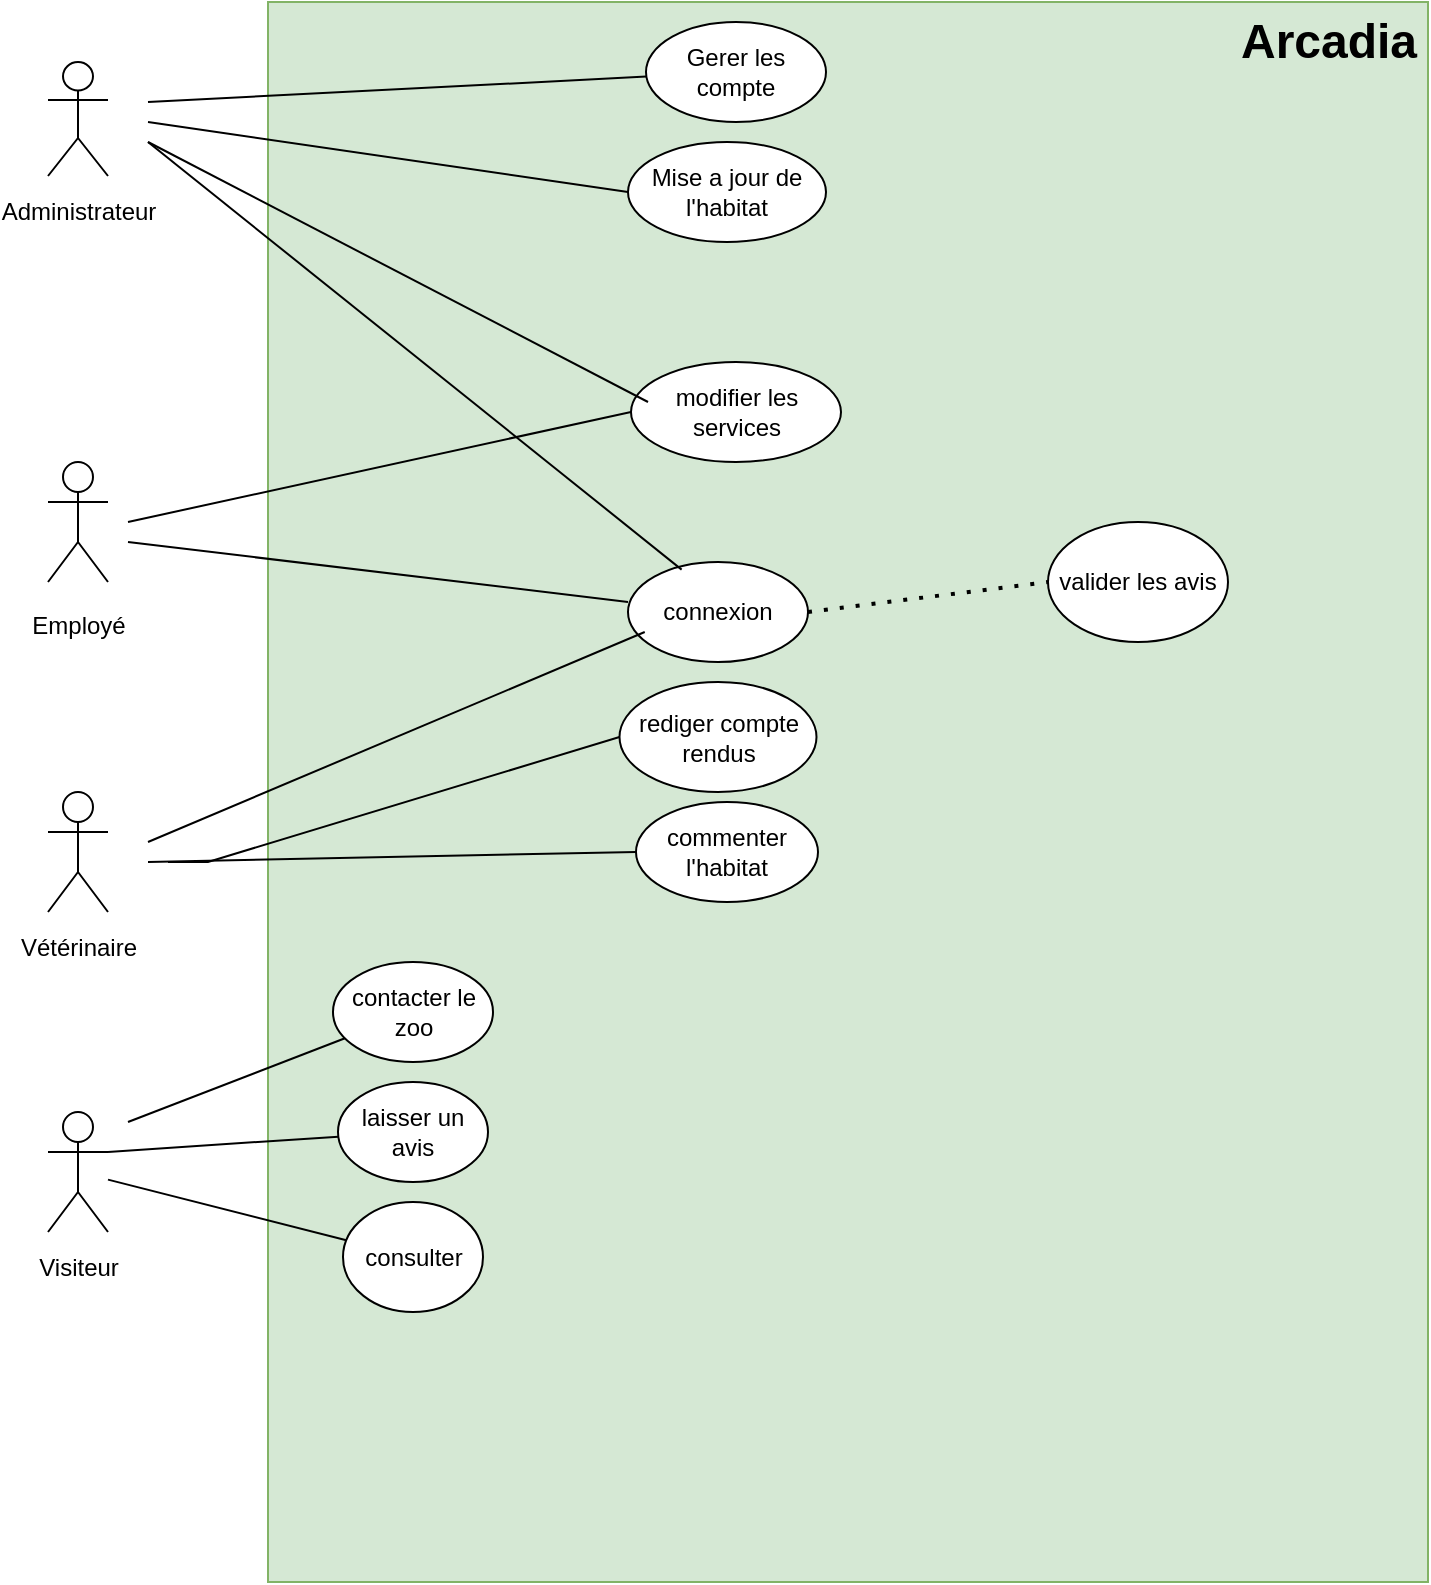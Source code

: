 <mxfile version="26.0.6">
  <diagram name="Page-1" id="hnQItk5lSM4qVQoCpoYG">
    <mxGraphModel dx="1042" dy="1734" grid="1" gridSize="10" guides="1" tooltips="1" connect="1" arrows="1" fold="1" page="1" pageScale="1" pageWidth="827" pageHeight="1169" math="0" shadow="0">
      <root>
        <mxCell id="0" />
        <mxCell id="1" parent="0" />
        <mxCell id="YwrkMSGQTlDaJBc3fdBS-1" value="" style="rounded=0;whiteSpace=wrap;html=1;fillColor=#d5e8d4;strokeColor=#82b366;" vertex="1" parent="1">
          <mxGeometry x="180" y="-30" width="580" height="790" as="geometry" />
        </mxCell>
        <mxCell id="YwrkMSGQTlDaJBc3fdBS-2" value="Arcadia" style="text;strokeColor=none;fillColor=none;html=1;fontSize=24;fontStyle=1;verticalAlign=middle;align=center;" vertex="1" parent="1">
          <mxGeometry x="660" y="-30" width="100" height="40" as="geometry" />
        </mxCell>
        <mxCell id="YwrkMSGQTlDaJBc3fdBS-3" value="consulter" style="ellipse;whiteSpace=wrap;html=1;" vertex="1" parent="1">
          <mxGeometry x="217.5" y="570" width="70" height="55" as="geometry" />
        </mxCell>
        <mxCell id="YwrkMSGQTlDaJBc3fdBS-8" value="Administrateur" style="shape=umlActor;verticalLabelPosition=bottom;verticalAlign=top;outlineConnect=0;rotation=0;html=1;spacing=6;" vertex="1" parent="1">
          <mxGeometry x="70" width="30" height="57" as="geometry" />
        </mxCell>
        <mxCell id="YwrkMSGQTlDaJBc3fdBS-13" value="Employé" style="shape=umlActor;verticalLabelPosition=bottom;verticalAlign=top;html=1;outlineConnect=0;spacing=10;" vertex="1" parent="1">
          <mxGeometry x="70" y="200" width="30" height="60" as="geometry" />
        </mxCell>
        <mxCell id="YwrkMSGQTlDaJBc3fdBS-14" value="Vétérinaire" style="shape=umlActor;verticalLabelPosition=bottom;verticalAlign=top;html=1;outlineConnect=0;spacing=6;" vertex="1" parent="1">
          <mxGeometry x="70" y="365" width="30" height="60" as="geometry" />
        </mxCell>
        <mxCell id="YwrkMSGQTlDaJBc3fdBS-15" value="Visiteur" style="shape=umlActor;verticalLabelPosition=bottom;verticalAlign=top;html=1;outlineConnect=0;spacing=6;" vertex="1" parent="1">
          <mxGeometry x="70" y="525" width="30" height="60" as="geometry" />
        </mxCell>
        <mxCell id="YwrkMSGQTlDaJBc3fdBS-16" value="" style="endArrow=none;html=1;rounded=0;" edge="1" parent="1" source="YwrkMSGQTlDaJBc3fdBS-3" target="YwrkMSGQTlDaJBc3fdBS-15">
          <mxGeometry width="50" height="50" relative="1" as="geometry">
            <mxPoint x="390" y="360" as="sourcePoint" />
            <mxPoint x="440" y="310" as="targetPoint" />
            <Array as="points" />
          </mxGeometry>
        </mxCell>
        <mxCell id="YwrkMSGQTlDaJBc3fdBS-17" value="laisser un avis" style="ellipse;whiteSpace=wrap;html=1;" vertex="1" parent="1">
          <mxGeometry x="215" y="510" width="75" height="50" as="geometry" />
        </mxCell>
        <mxCell id="YwrkMSGQTlDaJBc3fdBS-18" value="" style="endArrow=none;html=1;rounded=0;entryX=1;entryY=0.333;entryDx=0;entryDy=0;entryPerimeter=0;" edge="1" parent="1" source="YwrkMSGQTlDaJBc3fdBS-17" target="YwrkMSGQTlDaJBc3fdBS-15">
          <mxGeometry width="50" height="50" relative="1" as="geometry">
            <mxPoint x="390" y="360" as="sourcePoint" />
            <mxPoint x="440" y="310" as="targetPoint" />
          </mxGeometry>
        </mxCell>
        <mxCell id="YwrkMSGQTlDaJBc3fdBS-19" value="contacter le zoo" style="ellipse;whiteSpace=wrap;html=1;" vertex="1" parent="1">
          <mxGeometry x="212.5" y="450" width="80" height="50" as="geometry" />
        </mxCell>
        <mxCell id="YwrkMSGQTlDaJBc3fdBS-20" value="" style="endArrow=none;html=1;rounded=0;" edge="1" parent="1" source="YwrkMSGQTlDaJBc3fdBS-19">
          <mxGeometry width="50" height="50" relative="1" as="geometry">
            <mxPoint x="390" y="360" as="sourcePoint" />
            <mxPoint x="110" y="530" as="targetPoint" />
          </mxGeometry>
        </mxCell>
        <mxCell id="YwrkMSGQTlDaJBc3fdBS-21" value="Gerer les compte" style="ellipse;whiteSpace=wrap;html=1;" vertex="1" parent="1">
          <mxGeometry x="369" y="-20" width="90" height="50" as="geometry" />
        </mxCell>
        <mxCell id="YwrkMSGQTlDaJBc3fdBS-22" value="" style="endArrow=none;html=1;rounded=0;" edge="1" parent="1" source="YwrkMSGQTlDaJBc3fdBS-21">
          <mxGeometry width="50" height="50" relative="1" as="geometry">
            <mxPoint x="390" y="360" as="sourcePoint" />
            <mxPoint x="120" y="20" as="targetPoint" />
          </mxGeometry>
        </mxCell>
        <mxCell id="YwrkMSGQTlDaJBc3fdBS-28" value="connexion" style="ellipse;whiteSpace=wrap;html=1;" vertex="1" parent="1">
          <mxGeometry x="360" y="250" width="90" height="50" as="geometry" />
        </mxCell>
        <mxCell id="YwrkMSGQTlDaJBc3fdBS-29" value="" style="endArrow=none;html=1;rounded=0;exitX=0;exitY=0.4;exitDx=0;exitDy=0;exitPerimeter=0;" edge="1" parent="1" source="YwrkMSGQTlDaJBc3fdBS-28">
          <mxGeometry width="50" height="50" relative="1" as="geometry">
            <mxPoint x="390" y="260" as="sourcePoint" />
            <mxPoint x="110" y="240" as="targetPoint" />
          </mxGeometry>
        </mxCell>
        <mxCell id="YwrkMSGQTlDaJBc3fdBS-30" value="" style="endArrow=none;html=1;rounded=0;exitX=0.298;exitY=0.076;exitDx=0;exitDy=0;exitPerimeter=0;" edge="1" parent="1" source="YwrkMSGQTlDaJBc3fdBS-28">
          <mxGeometry width="50" height="50" relative="1" as="geometry">
            <mxPoint x="380" y="250" as="sourcePoint" />
            <mxPoint x="120" y="40" as="targetPoint" />
          </mxGeometry>
        </mxCell>
        <mxCell id="YwrkMSGQTlDaJBc3fdBS-31" value="" style="endArrow=none;html=1;rounded=0;entryX=0.093;entryY=0.7;entryDx=0;entryDy=0;entryPerimeter=0;" edge="1" parent="1" target="YwrkMSGQTlDaJBc3fdBS-28">
          <mxGeometry width="50" height="50" relative="1" as="geometry">
            <mxPoint x="120" y="390" as="sourcePoint" />
            <mxPoint x="440" y="310" as="targetPoint" />
          </mxGeometry>
        </mxCell>
        <mxCell id="YwrkMSGQTlDaJBc3fdBS-32" value="valider les avis" style="ellipse;whiteSpace=wrap;html=1;" vertex="1" parent="1">
          <mxGeometry x="570" y="230" width="90" height="60" as="geometry" />
        </mxCell>
        <mxCell id="YwrkMSGQTlDaJBc3fdBS-33" value="" style="endArrow=none;dashed=1;html=1;dashPattern=1 3;strokeWidth=2;rounded=0;entryX=0;entryY=0.5;entryDx=0;entryDy=0;exitX=1;exitY=0.5;exitDx=0;exitDy=0;" edge="1" parent="1" source="YwrkMSGQTlDaJBc3fdBS-28" target="YwrkMSGQTlDaJBc3fdBS-32">
          <mxGeometry width="50" height="50" relative="1" as="geometry">
            <mxPoint x="390" y="460" as="sourcePoint" />
            <mxPoint x="440" y="410" as="targetPoint" />
          </mxGeometry>
        </mxCell>
        <mxCell id="YwrkMSGQTlDaJBc3fdBS-34" value="Mise a jour de l&#39;habitat" style="ellipse;whiteSpace=wrap;html=1;" vertex="1" parent="1">
          <mxGeometry x="360" y="40" width="99" height="50" as="geometry" />
        </mxCell>
        <mxCell id="YwrkMSGQTlDaJBc3fdBS-35" value="" style="endArrow=none;html=1;rounded=0;entryX=0;entryY=0.5;entryDx=0;entryDy=0;" edge="1" parent="1" target="YwrkMSGQTlDaJBc3fdBS-34">
          <mxGeometry width="50" height="50" relative="1" as="geometry">
            <mxPoint x="120" y="30" as="sourcePoint" />
            <mxPoint x="440" y="210" as="targetPoint" />
          </mxGeometry>
        </mxCell>
        <mxCell id="YwrkMSGQTlDaJBc3fdBS-36" value="modifier les services" style="ellipse;whiteSpace=wrap;html=1;" vertex="1" parent="1">
          <mxGeometry x="361.5" y="150" width="105" height="50" as="geometry" />
        </mxCell>
        <mxCell id="YwrkMSGQTlDaJBc3fdBS-37" value="" style="endArrow=none;html=1;rounded=0;entryX=0;entryY=0.5;entryDx=0;entryDy=0;" edge="1" parent="1" target="YwrkMSGQTlDaJBc3fdBS-36">
          <mxGeometry width="50" height="50" relative="1" as="geometry">
            <mxPoint x="110" y="230" as="sourcePoint" />
            <mxPoint x="440" y="210" as="targetPoint" />
          </mxGeometry>
        </mxCell>
        <mxCell id="YwrkMSGQTlDaJBc3fdBS-38" value="" style="endArrow=none;html=1;rounded=0;entryX=0.081;entryY=0.4;entryDx=0;entryDy=0;entryPerimeter=0;" edge="1" parent="1" target="YwrkMSGQTlDaJBc3fdBS-36">
          <mxGeometry width="50" height="50" relative="1" as="geometry">
            <mxPoint x="120" y="40" as="sourcePoint" />
            <mxPoint x="360" y="170" as="targetPoint" />
          </mxGeometry>
        </mxCell>
        <mxCell id="YwrkMSGQTlDaJBc3fdBS-39" value="rediger compte rendus" style="ellipse;whiteSpace=wrap;html=1;" vertex="1" parent="1">
          <mxGeometry x="355.75" y="310" width="98.5" height="55" as="geometry" />
        </mxCell>
        <mxCell id="YwrkMSGQTlDaJBc3fdBS-40" value="" style="endArrow=none;html=1;rounded=0;entryX=0;entryY=0.5;entryDx=0;entryDy=0;" edge="1" parent="1" target="YwrkMSGQTlDaJBc3fdBS-39">
          <mxGeometry width="50" height="50" relative="1" as="geometry">
            <mxPoint x="130" y="400" as="sourcePoint" />
            <mxPoint x="440" y="210" as="targetPoint" />
            <Array as="points">
              <mxPoint x="150" y="400" />
            </Array>
          </mxGeometry>
        </mxCell>
        <mxCell id="YwrkMSGQTlDaJBc3fdBS-41" value="commenter l&#39;habitat" style="ellipse;whiteSpace=wrap;html=1;" vertex="1" parent="1">
          <mxGeometry x="364" y="370" width="91" height="50" as="geometry" />
        </mxCell>
        <mxCell id="YwrkMSGQTlDaJBc3fdBS-43" value="" style="endArrow=none;html=1;rounded=0;entryX=0;entryY=0.5;entryDx=0;entryDy=0;" edge="1" parent="1" target="YwrkMSGQTlDaJBc3fdBS-41">
          <mxGeometry width="50" height="50" relative="1" as="geometry">
            <mxPoint x="120" y="400" as="sourcePoint" />
            <mxPoint x="440" y="210" as="targetPoint" />
          </mxGeometry>
        </mxCell>
      </root>
    </mxGraphModel>
  </diagram>
</mxfile>

